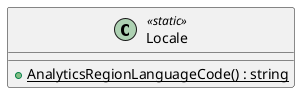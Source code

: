 @startuml
class Locale <<static>> {
    + {static} AnalyticsRegionLanguageCode() : string
}
@enduml
